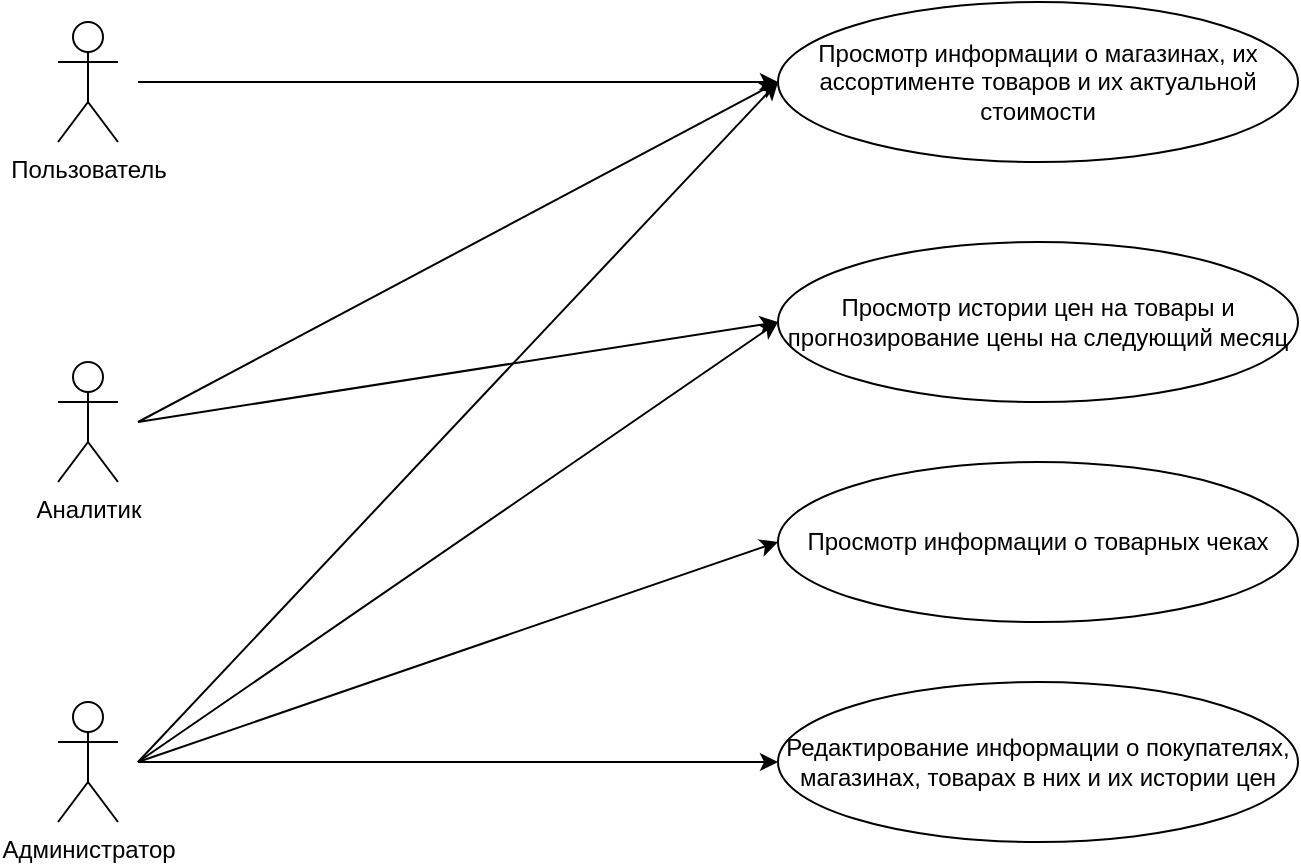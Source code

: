 <mxfile version="16.5.1" type="device"><diagram id="IBWs_7yjeMwMcXXnYE9b" name="Страница 1"><mxGraphModel dx="1038" dy="649" grid="1" gridSize="10" guides="1" tooltips="1" connect="1" arrows="1" fold="1" page="1" pageScale="1" pageWidth="827" pageHeight="1169" math="0" shadow="0"><root><mxCell id="0"/><mxCell id="1" parent="0"/><mxCell id="JY230rKWGFjSFswTlPEw-15" style="edgeStyle=none;rounded=0;orthogonalLoop=1;jettySize=auto;html=1;entryX=0;entryY=0.5;entryDx=0;entryDy=0;" parent="1" target="JY230rKWGFjSFswTlPEw-4" edge="1"><mxGeometry relative="1" as="geometry"><mxPoint x="140" y="140" as="sourcePoint"/></mxGeometry></mxCell><mxCell id="JY230rKWGFjSFswTlPEw-1" value="Пользователь" style="shape=umlActor;verticalLabelPosition=bottom;verticalAlign=top;html=1;outlineConnect=0;" parent="1" vertex="1"><mxGeometry x="100" y="110" width="30" height="60" as="geometry"/></mxCell><mxCell id="JY230rKWGFjSFswTlPEw-13" style="edgeStyle=none;rounded=0;orthogonalLoop=1;jettySize=auto;html=1;entryX=0;entryY=0.5;entryDx=0;entryDy=0;" parent="1" target="JY230rKWGFjSFswTlPEw-5" edge="1"><mxGeometry relative="1" as="geometry"><mxPoint x="140" y="310" as="sourcePoint"/></mxGeometry></mxCell><mxCell id="JY230rKWGFjSFswTlPEw-14" style="edgeStyle=none;rounded=0;orthogonalLoop=1;jettySize=auto;html=1;entryX=0;entryY=0.5;entryDx=0;entryDy=0;" parent="1" target="JY230rKWGFjSFswTlPEw-4" edge="1"><mxGeometry relative="1" as="geometry"><mxPoint x="140" y="310" as="sourcePoint"/></mxGeometry></mxCell><mxCell id="JY230rKWGFjSFswTlPEw-2" value="Аналитик" style="shape=umlActor;verticalLabelPosition=bottom;verticalAlign=top;html=1;outlineConnect=0;" parent="1" vertex="1"><mxGeometry x="100" y="280" width="30" height="60" as="geometry"/></mxCell><mxCell id="JY230rKWGFjSFswTlPEw-9" style="rounded=0;orthogonalLoop=1;jettySize=auto;html=1;entryX=0;entryY=0.5;entryDx=0;entryDy=0;" parent="1" target="JY230rKWGFjSFswTlPEw-7" edge="1"><mxGeometry relative="1" as="geometry"><mxPoint x="140" y="480" as="sourcePoint"/></mxGeometry></mxCell><mxCell id="JY230rKWGFjSFswTlPEw-10" style="rounded=0;orthogonalLoop=1;jettySize=auto;html=1;entryX=0;entryY=0.5;entryDx=0;entryDy=0;" parent="1" target="JY230rKWGFjSFswTlPEw-6" edge="1"><mxGeometry relative="1" as="geometry"><mxPoint x="140" y="480" as="sourcePoint"/></mxGeometry></mxCell><mxCell id="JY230rKWGFjSFswTlPEw-11" style="edgeStyle=none;rounded=0;orthogonalLoop=1;jettySize=auto;html=1;entryX=0;entryY=0.5;entryDx=0;entryDy=0;" parent="1" target="JY230rKWGFjSFswTlPEw-5" edge="1"><mxGeometry relative="1" as="geometry"><mxPoint x="140" y="480" as="sourcePoint"/></mxGeometry></mxCell><mxCell id="JY230rKWGFjSFswTlPEw-12" style="edgeStyle=none;rounded=0;orthogonalLoop=1;jettySize=auto;html=1;entryX=0;entryY=0.5;entryDx=0;entryDy=0;" parent="1" target="JY230rKWGFjSFswTlPEw-4" edge="1"><mxGeometry relative="1" as="geometry"><mxPoint x="140" y="480" as="sourcePoint"/></mxGeometry></mxCell><mxCell id="JY230rKWGFjSFswTlPEw-3" value="Администратор" style="shape=umlActor;verticalLabelPosition=bottom;verticalAlign=top;html=1;outlineConnect=0;" parent="1" vertex="1"><mxGeometry x="100" y="450" width="30" height="60" as="geometry"/></mxCell><mxCell id="JY230rKWGFjSFswTlPEw-4" value="Просмотр информации о магазинах, их ассортименте товаров и их актуальной стоимости" style="ellipse;whiteSpace=wrap;html=1;" parent="1" vertex="1"><mxGeometry x="460" y="100" width="260" height="80" as="geometry"/></mxCell><mxCell id="JY230rKWGFjSFswTlPEw-5" value="Просмотр истории цен на товары и прогнозирование цены на следующий месяц" style="ellipse;whiteSpace=wrap;html=1;" parent="1" vertex="1"><mxGeometry x="460" y="220" width="260" height="80" as="geometry"/></mxCell><mxCell id="JY230rKWGFjSFswTlPEw-6" value="Просмотр информации о товарных чеках" style="ellipse;whiteSpace=wrap;html=1;" parent="1" vertex="1"><mxGeometry x="460" y="330" width="260" height="80" as="geometry"/></mxCell><mxCell id="JY230rKWGFjSFswTlPEw-7" value="Редактирование информации о покупателях, магазинах, товарах в них и их истории цен" style="ellipse;whiteSpace=wrap;html=1;" parent="1" vertex="1"><mxGeometry x="460" y="440" width="260" height="80" as="geometry"/></mxCell></root></mxGraphModel></diagram></mxfile>